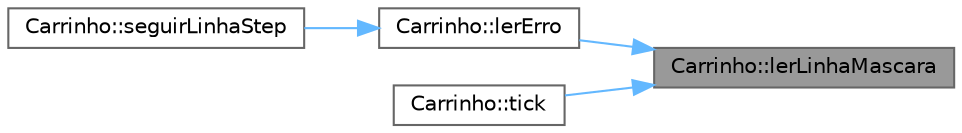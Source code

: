 digraph "Carrinho::lerLinhaMascara"
{
 // LATEX_PDF_SIZE
  bgcolor="transparent";
  edge [fontname=Helvetica,fontsize=10,labelfontname=Helvetica,labelfontsize=10];
  node [fontname=Helvetica,fontsize=10,shape=box,height=0.2,width=0.4];
  rankdir="RL";
  Node1 [id="Node000001",label="Carrinho::lerLinhaMascara",height=0.2,width=0.4,color="gray40", fillcolor="grey60", style="filled", fontcolor="black",tooltip="Lê a máscara dos 8 sensores no banco A do MCP (A0..A7)."];
  Node1 -> Node2 [id="edge1_Node000001_Node000002",dir="back",color="steelblue1",style="solid",tooltip=" "];
  Node2 [id="Node000002",label="Carrinho::lerErro",height=0.2,width=0.4,color="grey40", fillcolor="white", style="filled",URL="$class_carrinho.html#ab5145ed05e1e0dc5358afe3d4476f507",tooltip="Lê a máscara e devolve o erro do seguidor."];
  Node2 -> Node3 [id="edge2_Node000002_Node000003",dir="back",color="steelblue1",style="solid",tooltip=" "];
  Node3 [id="Node000003",label="Carrinho::seguirLinhaStep",height=0.2,width=0.4,color="grey40", fillcolor="white", style="filled",URL="$class_carrinho.html#a2fb96cbcc307a363ed0a066605e92302",tooltip="Executa um passo de seguir linha independente da FSM."];
  Node1 -> Node4 [id="edge3_Node000001_Node000004",dir="back",color="steelblue1",style="solid",tooltip=" "];
  Node4 [id="Node000004",label="Carrinho::tick",height=0.2,width=0.4,color="grey40", fillcolor="white", style="filled",URL="$class_carrinho.html#ad588afed569887e8aa58e7f56f51316d",tooltip="Executa um ciclo completo de atualização."];
}
